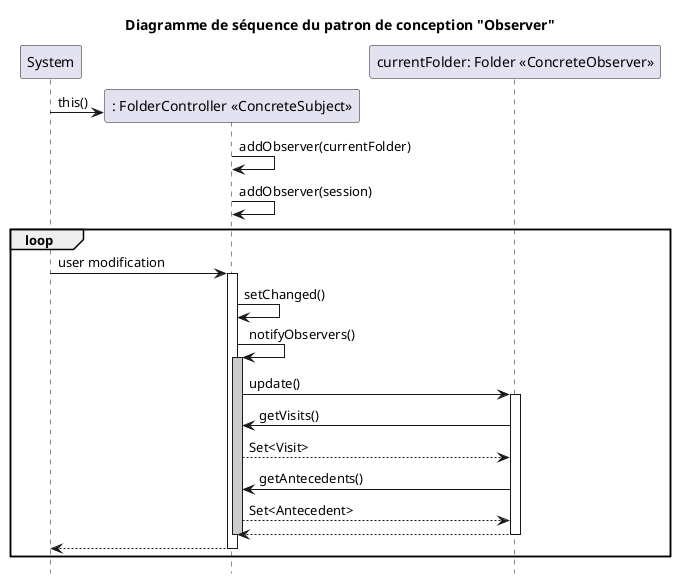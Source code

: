 @startuml

hide footbox
title Diagramme de séquence du patron de conception "Observer"

participant System
create participant ": FolderController <<ConcreteSubject>>" as CS
System -> CS : this()


participant "currentFolder: Folder <<ConcreteObserver>>" as O1

CS -> CS: addObserver(currentFolder)
CS -> CS: addObserver(session)


loop

System -> CS: user modification

activate CS
CS -> CS: setChanged()
CS -> CS: notifyObservers()
activate CS  #CCCCCC
CS -> O1: update()
activate O1
O1 -> CS: getVisits()
CS --> O1 : Set<Visit>
O1 -> CS: getAntecedents()
CS --> O1 : Set<Antecedent>
O1 --> CS
deactivate O1

deactivate CS
CS --> System
deactivate CS

end




@enduml